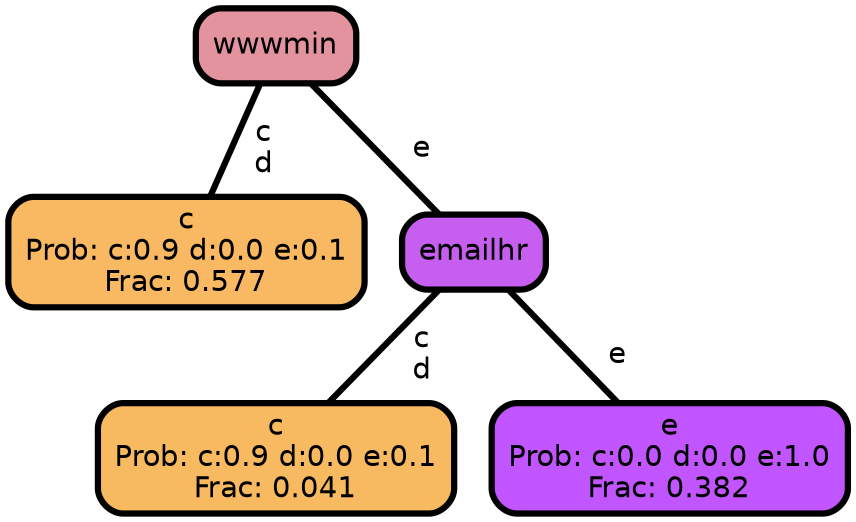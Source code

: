 graph Tree {
node [shape=box, style="filled, rounded",color="black",penwidth="3",fontcolor="black",                 fontname=helvetica] ;
graph [ranksep="0 equally", splines=straight,                 bgcolor=transparent, dpi=200] ;
edge [fontname=helvetica, color=black] ;
0 [label="c
Prob: c:0.9 d:0.0 e:0.1
Frac: 0.577", fillcolor="#f8b962"] ;
1 [label="wwwmin", fillcolor="#e3939e"] ;
2 [label="c
Prob: c:0.9 d:0.0 e:0.1
Frac: 0.041", fillcolor="#f8ba61"] ;
3 [label="emailhr", fillcolor="#c65eef"] ;
4 [label="e
Prob: c:0.0 d:0.0 e:1.0
Frac: 0.382", fillcolor="#c155ff"] ;
1 -- 0 [label=" c\n d",penwidth=3] ;
1 -- 3 [label=" e",penwidth=3] ;
3 -- 2 [label=" c\n d",penwidth=3] ;
3 -- 4 [label=" e",penwidth=3] ;
{rank = same;}}